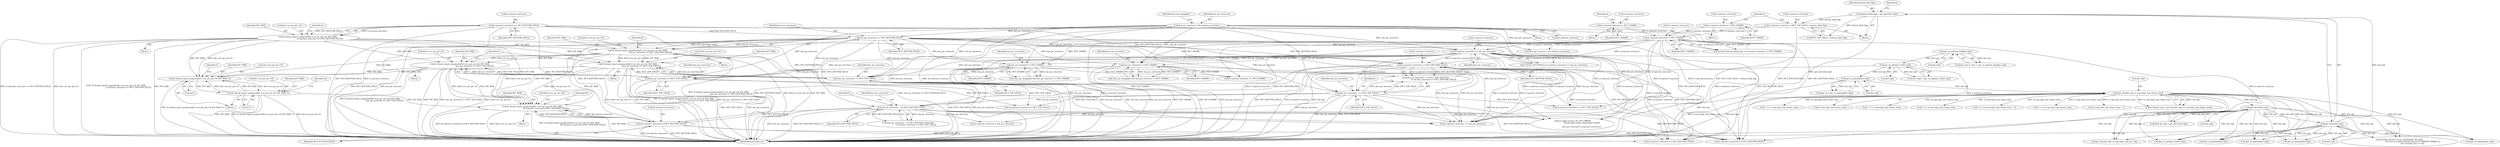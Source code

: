 digraph "0_FFmpeg_29ffeef5e73b8f41ff3a3f2242d356759c66f91f@API" {
"1001773" [label="(Call,ff_thread_report_progress(&h0->cur_pic_ptr->tf, INT_MAX,\n                                              h0->picture_structure==PICT_BOTTOM_FIELD))"];
"1001335" [label="(Call,ff_thread_report_progress(&h0->cur_pic_ptr->tf, INT_MAX,\n                                               last_pic_structure == PICT_TOP_FIELD))"];
"1001305" [label="(Call,ff_thread_report_progress(&h0->cur_pic_ptr->tf, INT_MAX,\n                                           last_pic_structure == PICT_BOTTOM_FIELD))"];
"1000210" [label="(Call,ff_thread_report_progress(&h->cur_pic_ptr->tf, INT_MAX,\n                                          h->picture_structure == PICT_BOTTOM_FIELD))"];
"1000218" [label="(Call,h->picture_structure == PICT_BOTTOM_FIELD)"];
"1001313" [label="(Call,last_pic_structure == PICT_BOTTOM_FIELD)"];
"1001017" [label="(Call,last_pic_structure = h0->picture_structure)"];
"1001343" [label="(Call,last_pic_structure == PICT_TOP_FIELD)"];
"1001331" [label="(Call,last_pic_structure != PICT_FRAME)"];
"1001321" [label="(Call,h->picture_structure == last_pic_structure)"];
"1001115" [label="(Call,h->picture_structure != PICT_FRAME)"];
"1001043" [label="(Call,h->picture_structure = PICT_FRAME)"];
"1001097" [label="(Call,h->picture_structure = PICT_FRAME)"];
"1001088" [label="(Call,h->picture_structure = PICT_TOP_FIELD + bottom_field_flag)"];
"1001081" [label="(Call,bottom_field_flag = get_bits1(&h->gb))"];
"1001083" [label="(Call,get_bits1(&h->gb))"];
"1001073" [label="(Call,get_bits1(&h->gb))"];
"1000997" [label="(Call,get_bits(&h->gb, h->sps.log2_max_frame_num))"];
"1000300" [label="(Call,get_ue_golomb(&h->gb))"];
"1000230" [label="(Call,get_ue_golomb_31(&h->gb))"];
"1000168" [label="(Call,get_ue_golomb_long(&h->gb))"];
"1001367" [label="(Call,ff_thread_report_progress(&h0->cur_pic_ptr->tf, INT_MAX,\n                                                   last_pic_structure == PICT_TOP_FIELD))"];
"1001375" [label="(Call,last_pic_structure == PICT_TOP_FIELD)"];
"1001363" [label="(Call,last_pic_structure != PICT_FRAME)"];
"1001581" [label="(Call,ff_thread_report_progress(&h->cur_pic_ptr->tf, INT_MAX, 1))"];
"1001572" [label="(Call,ff_thread_report_progress(&h->cur_pic_ptr->tf, INT_MAX, 0))"];
"1001781" [label="(Call,h0->picture_structure==PICT_BOTTOM_FIELD)"];
"1001387" [label="(Call,h->picture_structure == PICT_BOTTOM_FIELD)"];
"1001393" [label="(Call,last_pic_structure   == PICT_BOTTOM_FIELD)"];
"1001384" [label="(Call,last_pic_structure   == PICT_TOP_FIELD)"];
"1001096" [label="(Block,)"];
"1001208" [label="(Call,1 << h->sps.log2_max_frame_num)"];
"1002195" [label="(Call,get_se_golomb(&h->gb))"];
"1001774" [label="(Call,&h0->cur_pic_ptr->tf)"];
"1001082" [label="(Identifier,bottom_field_flag)"];
"1001084" [label="(Call,&h->gb)"];
"1000997" [label="(Call,get_bits(&h->gb, h->sps.log2_max_frame_num))"];
"1000209" [label="(Block,)"];
"1001104" [label="(Identifier,h)"];
"1002411" [label="(Call,ff_h264_decode_ref_pic_marking(h0, &h->gb,\n                                             !(h->avctx->active_thread_type & FF_THREAD_FRAME) ||\n                                             h0->current_slice == 0))"];
"1001437" [label="(Call,h->picture_structure = last_pic_structure)"];
"1001044" [label="(Call,h->picture_structure)"];
"1001788" [label="(Identifier,h0)"];
"1001780" [label="(Identifier,INT_MAX)"];
"1002109" [label="(Call,h->sps.log2_max_frame_num + 1)"];
"1001129" [label="(Call,last_pic_structure != h->picture_structure)"];
"1000211" [label="(Call,&h->cur_pic_ptr->tf)"];
"1001344" [label="(Identifier,last_pic_structure)"];
"1000998" [label="(Call,&h->gb)"];
"1001317" [label="(Call,!FIELD_PICTURE(h) || h->picture_structure == last_pic_structure)"];
"1001325" [label="(Identifier,last_pic_structure)"];
"1001385" [label="(Identifier,last_pic_structure)"];
"1001092" [label="(Call,PICT_TOP_FIELD + bottom_field_flag)"];
"1001572" [label="(Call,ff_thread_report_progress(&h->cur_pic_ptr->tf, INT_MAX, 0))"];
"1001743" [label="(Call,h->picture_structure == last_pic_structure)"];
"1001305" [label="(Call,ff_thread_report_progress(&h0->cur_pic_ptr->tf, INT_MAX,\n                                           last_pic_structure == PICT_BOTTOM_FIELD))"];
"1001314" [label="(Identifier,last_pic_structure)"];
"1001113" [label="(Identifier,h)"];
"1001588" [label="(Identifier,INT_MAX)"];
"1001088" [label="(Call,h->picture_structure = PICT_TOP_FIELD + bottom_field_flag)"];
"1001342" [label="(Identifier,INT_MAX)"];
"1000218" [label="(Call,h->picture_structure == PICT_BOTTOM_FIELD)"];
"1001334" [label="(Block,)"];
"1001083" [label="(Call,get_bits1(&h->gb))"];
"1000301" [label="(Call,&h->gb)"];
"1000298" [label="(Call,pps_id = get_ue_golomb(&h->gb))"];
"1000169" [label="(Call,&h->gb)"];
"1001313" [label="(Call,last_pic_structure == PICT_BOTTOM_FIELD)"];
"1001320" [label="(Identifier,h)"];
"1001363" [label="(Call,last_pic_structure != PICT_FRAME)"];
"1003331" [label="(Call,h->picture_structure == PICT_TOP_FIELD)"];
"1002066" [label="(Call,h->picture_structure == PICT_FRAME)"];
"1000993" [label="(Call,h->frame_num = get_bits(&h->gb, h->sps.log2_max_frame_num))"];
"1001374" [label="(Identifier,INT_MAX)"];
"1003435" [label="(MethodReturn,static int)"];
"1001111" [label="(Call,h->mb_field_decoding_flag = h->picture_structure != PICT_FRAME)"];
"1001785" [label="(Identifier,PICT_BOTTOM_FIELD)"];
"1001080" [label="(Block,)"];
"1001321" [label="(Call,h->picture_structure == last_pic_structure)"];
"1001328" [label="(Call,!last_pic_droppable && last_pic_structure != PICT_FRAME)"];
"1001453" [label="(Identifier,h)"];
"1001781" [label="(Call,h0->picture_structure==PICT_BOTTOM_FIELD)"];
"1001101" [label="(Identifier,PICT_FRAME)"];
"1001479" [label="(Call,1 << h->sps.log2_max_frame_num)"];
"1001331" [label="(Call,last_pic_structure != PICT_FRAME)"];
"1001392" [label="(Call,last_pic_structure   == PICT_BOTTOM_FIELD &&\n                           h->picture_structure == PICT_TOP_FIELD)"];
"1001589" [label="(Literal,1)"];
"1001386" [label="(Identifier,PICT_TOP_FIELD)"];
"1001343" [label="(Call,last_pic_structure == PICT_TOP_FIELD)"];
"1000225" [label="(Identifier,h)"];
"1002122" [label="(Call,get_ue_golomb(&h->gb))"];
"1001388" [label="(Call,h->picture_structure)"];
"1000127" [label="(Block,)"];
"1001002" [label="(Call,h->sps.log2_max_frame_num)"];
"1001023" [label="(Identifier,last_pic_droppable)"];
"1000230" [label="(Call,get_ue_golomb_31(&h->gb))"];
"1001336" [label="(Call,&h0->cur_pic_ptr->tf)"];
"1001312" [label="(Identifier,INT_MAX)"];
"1001377" [label="(Identifier,PICT_TOP_FIELD)"];
"1001322" [label="(Call,h->picture_structure)"];
"1001580" [label="(Literal,0)"];
"1001579" [label="(Identifier,INT_MAX)"];
"1001119" [label="(Identifier,PICT_FRAME)"];
"1001396" [label="(Call,h->picture_structure == PICT_TOP_FIELD)"];
"1001773" [label="(Call,ff_thread_report_progress(&h0->cur_pic_ptr->tf, INT_MAX,\n                                              h0->picture_structure==PICT_BOTTOM_FIELD))"];
"1001782" [label="(Call,h0->picture_structure)"];
"1001395" [label="(Identifier,PICT_BOTTOM_FIELD)"];
"1001097" [label="(Call,h->picture_structure = PICT_FRAME)"];
"1001018" [label="(Identifier,last_pic_structure)"];
"1001043" [label="(Call,h->picture_structure = PICT_FRAME)"];
"1001398" [label="(Identifier,h)"];
"1001591" [label="(Identifier,ret)"];
"1001772" [label="(Block,)"];
"1001391" [label="(Identifier,PICT_BOTTOM_FIELD)"];
"1000219" [label="(Call,h->picture_structure)"];
"1001375" [label="(Call,last_pic_structure == PICT_TOP_FIELD)"];
"1001360" [label="(Call,!last_pic_droppable && last_pic_structure != PICT_FRAME)"];
"1001573" [label="(Call,&h->cur_pic_ptr->tf)"];
"1002502" [label="(Call,get_ue_golomb_31(&h->gb))"];
"1001582" [label="(Call,&h->cur_pic_ptr->tf)"];
"1001017" [label="(Call,last_pic_structure = h0->picture_structure)"];
"1001333" [label="(Identifier,PICT_FRAME)"];
"1002538" [label="(Call,get_se_golomb(&h->gb))"];
"1000166" [label="(Call,first_mb_in_slice = get_ue_golomb_long(&h->gb))"];
"1000217" [label="(Identifier,INT_MAX)"];
"1001115" [label="(Call,h->picture_structure != PICT_FRAME)"];
"1001845" [label="(Call,h->picture_structure == PICT_BOTTOM_FIELD)"];
"1001089" [label="(Call,h->picture_structure)"];
"1002140" [label="(Call,get_bits(&h->gb, h->sps.log2_max_poc_lsb))"];
"1001393" [label="(Call,last_pic_structure   == PICT_BOTTOM_FIELD)"];
"1001071" [label="(Call,field_pic_flag = get_bits1(&h->gb))"];
"1000300" [label="(Call,get_ue_golomb(&h->gb))"];
"1001556" [label="(Call,1 << h->sps.log2_max_frame_num)"];
"1001073" [label="(Call,get_bits1(&h->gb))"];
"1001366" [label="(Block,)"];
"1002083" [label="(Call,1 << h->sps.log2_max_frame_num)"];
"1001090" [label="(Identifier,h)"];
"1001387" [label="(Call,h->picture_structure == PICT_BOTTOM_FIELD)"];
"1001394" [label="(Identifier,last_pic_structure)"];
"1001384" [label="(Call,last_pic_structure   == PICT_TOP_FIELD)"];
"1001116" [label="(Call,h->picture_structure)"];
"1001081" [label="(Call,bottom_field_flag = get_bits1(&h->gb))"];
"1001304" [label="(Block,)"];
"1001042" [label="(Block,)"];
"1001581" [label="(Call,ff_thread_report_progress(&h->cur_pic_ptr->tf, INT_MAX, 1))"];
"1000231" [label="(Call,&h->gb)"];
"1001365" [label="(Identifier,PICT_FRAME)"];
"1001389" [label="(Identifier,h)"];
"1001098" [label="(Call,h->picture_structure)"];
"1000228" [label="(Call,slice_type = get_ue_golomb_31(&h->gb))"];
"1002107" [label="(Call,1 << (h->sps.log2_max_frame_num + 1))"];
"1001376" [label="(Identifier,last_pic_structure)"];
"1001364" [label="(Identifier,last_pic_structure)"];
"1000210" [label="(Call,ff_thread_report_progress(&h->cur_pic_ptr->tf, INT_MAX,\n                                          h->picture_structure == PICT_BOTTOM_FIELD))"];
"1000222" [label="(Identifier,PICT_BOTTOM_FIELD)"];
"1001074" [label="(Call,&h->gb)"];
"1001047" [label="(Identifier,PICT_FRAME)"];
"1001367" [label="(Call,ff_thread_report_progress(&h0->cur_pic_ptr->tf, INT_MAX,\n                                                   last_pic_structure == PICT_TOP_FIELD))"];
"1001306" [label="(Call,&h0->cur_pic_ptr->tf)"];
"1001402" [label="(Call,av_log(h->avctx, AV_LOG_ERROR,\n                               \"Invalid field mode combination %d/%d\n\",\n                               last_pic_structure, h->picture_structure))"];
"1001335" [label="(Call,ff_thread_report_progress(&h0->cur_pic_ptr->tf, INT_MAX,\n                                               last_pic_structure == PICT_TOP_FIELD))"];
"1002248" [label="(Call,get_ue_golomb(&h->gb))"];
"1002039" [label="(Call,h->picture_structure == PICT_BOTTOM_FIELD)"];
"1001368" [label="(Call,&h0->cur_pic_ptr->tf)"];
"1001332" [label="(Identifier,last_pic_structure)"];
"1001486" [label="(Block,)"];
"1000168" [label="(Call,get_ue_golomb_long(&h->gb))"];
"1001383" [label="(Call,last_pic_structure   == PICT_TOP_FIELD &&\n                           h->picture_structure == PICT_BOTTOM_FIELD)"];
"1001315" [label="(Identifier,PICT_BOTTOM_FIELD)"];
"1001019" [label="(Call,h0->picture_structure)"];
"1001585" [label="(Identifier,h)"];
"1001345" [label="(Identifier,PICT_TOP_FIELD)"];
"1001773" -> "1001772"  [label="AST: "];
"1001773" -> "1001781"  [label="CFG: "];
"1001774" -> "1001773"  [label="AST: "];
"1001780" -> "1001773"  [label="AST: "];
"1001781" -> "1001773"  [label="AST: "];
"1001788" -> "1001773"  [label="CFG: "];
"1001773" -> "1003435"  [label="DDG: INT_MAX"];
"1001773" -> "1003435"  [label="DDG: h0->picture_structure==PICT_BOTTOM_FIELD"];
"1001773" -> "1003435"  [label="DDG: &h0->cur_pic_ptr->tf"];
"1001773" -> "1003435"  [label="DDG: ff_thread_report_progress(&h0->cur_pic_ptr->tf, INT_MAX,\n                                              h0->picture_structure==PICT_BOTTOM_FIELD)"];
"1001335" -> "1001773"  [label="DDG: &h0->cur_pic_ptr->tf"];
"1001335" -> "1001773"  [label="DDG: INT_MAX"];
"1001305" -> "1001773"  [label="DDG: &h0->cur_pic_ptr->tf"];
"1001305" -> "1001773"  [label="DDG: INT_MAX"];
"1001367" -> "1001773"  [label="DDG: &h0->cur_pic_ptr->tf"];
"1001367" -> "1001773"  [label="DDG: INT_MAX"];
"1000210" -> "1001773"  [label="DDG: INT_MAX"];
"1001581" -> "1001773"  [label="DDG: INT_MAX"];
"1001781" -> "1001773"  [label="DDG: h0->picture_structure"];
"1001781" -> "1001773"  [label="DDG: PICT_BOTTOM_FIELD"];
"1001335" -> "1001334"  [label="AST: "];
"1001335" -> "1001343"  [label="CFG: "];
"1001336" -> "1001335"  [label="AST: "];
"1001342" -> "1001335"  [label="AST: "];
"1001343" -> "1001335"  [label="AST: "];
"1001453" -> "1001335"  [label="CFG: "];
"1001335" -> "1003435"  [label="DDG: INT_MAX"];
"1001335" -> "1003435"  [label="DDG: last_pic_structure == PICT_TOP_FIELD"];
"1001335" -> "1003435"  [label="DDG: ff_thread_report_progress(&h0->cur_pic_ptr->tf, INT_MAX,\n                                               last_pic_structure == PICT_TOP_FIELD)"];
"1001335" -> "1003435"  [label="DDG: &h0->cur_pic_ptr->tf"];
"1001305" -> "1001335"  [label="DDG: &h0->cur_pic_ptr->tf"];
"1001305" -> "1001335"  [label="DDG: INT_MAX"];
"1000210" -> "1001335"  [label="DDG: INT_MAX"];
"1001343" -> "1001335"  [label="DDG: last_pic_structure"];
"1001343" -> "1001335"  [label="DDG: PICT_TOP_FIELD"];
"1001335" -> "1001572"  [label="DDG: INT_MAX"];
"1001305" -> "1001304"  [label="AST: "];
"1001305" -> "1001313"  [label="CFG: "];
"1001306" -> "1001305"  [label="AST: "];
"1001312" -> "1001305"  [label="AST: "];
"1001313" -> "1001305"  [label="AST: "];
"1001320" -> "1001305"  [label="CFG: "];
"1001305" -> "1003435"  [label="DDG: INT_MAX"];
"1001305" -> "1003435"  [label="DDG: last_pic_structure == PICT_BOTTOM_FIELD"];
"1001305" -> "1003435"  [label="DDG: ff_thread_report_progress(&h0->cur_pic_ptr->tf, INT_MAX,\n                                           last_pic_structure == PICT_BOTTOM_FIELD)"];
"1001305" -> "1003435"  [label="DDG: &h0->cur_pic_ptr->tf"];
"1000210" -> "1001305"  [label="DDG: INT_MAX"];
"1001313" -> "1001305"  [label="DDG: last_pic_structure"];
"1001313" -> "1001305"  [label="DDG: PICT_BOTTOM_FIELD"];
"1001305" -> "1001367"  [label="DDG: &h0->cur_pic_ptr->tf"];
"1001305" -> "1001367"  [label="DDG: INT_MAX"];
"1001305" -> "1001572"  [label="DDG: INT_MAX"];
"1000210" -> "1000209"  [label="AST: "];
"1000210" -> "1000218"  [label="CFG: "];
"1000211" -> "1000210"  [label="AST: "];
"1000217" -> "1000210"  [label="AST: "];
"1000218" -> "1000210"  [label="AST: "];
"1000225" -> "1000210"  [label="CFG: "];
"1000210" -> "1003435"  [label="DDG: ff_thread_report_progress(&h->cur_pic_ptr->tf, INT_MAX,\n                                          h->picture_structure == PICT_BOTTOM_FIELD)"];
"1000210" -> "1003435"  [label="DDG: INT_MAX"];
"1000210" -> "1003435"  [label="DDG: h->picture_structure == PICT_BOTTOM_FIELD"];
"1000210" -> "1003435"  [label="DDG: &h->cur_pic_ptr->tf"];
"1000218" -> "1000210"  [label="DDG: h->picture_structure"];
"1000218" -> "1000210"  [label="DDG: PICT_BOTTOM_FIELD"];
"1000210" -> "1001367"  [label="DDG: INT_MAX"];
"1000210" -> "1001383"  [label="DDG: h->picture_structure == PICT_BOTTOM_FIELD"];
"1000210" -> "1001572"  [label="DDG: &h->cur_pic_ptr->tf"];
"1000210" -> "1001572"  [label="DDG: INT_MAX"];
"1000218" -> "1000222"  [label="CFG: "];
"1000219" -> "1000218"  [label="AST: "];
"1000222" -> "1000218"  [label="AST: "];
"1000218" -> "1003435"  [label="DDG: h->picture_structure"];
"1000218" -> "1003435"  [label="DDG: PICT_BOTTOM_FIELD"];
"1000218" -> "1001313"  [label="DDG: PICT_BOTTOM_FIELD"];
"1000218" -> "1001387"  [label="DDG: PICT_BOTTOM_FIELD"];
"1000218" -> "1001393"  [label="DDG: PICT_BOTTOM_FIELD"];
"1000218" -> "1001781"  [label="DDG: PICT_BOTTOM_FIELD"];
"1000218" -> "1001845"  [label="DDG: PICT_BOTTOM_FIELD"];
"1000218" -> "1002039"  [label="DDG: PICT_BOTTOM_FIELD"];
"1001313" -> "1001315"  [label="CFG: "];
"1001314" -> "1001313"  [label="AST: "];
"1001315" -> "1001313"  [label="AST: "];
"1001313" -> "1003435"  [label="DDG: PICT_BOTTOM_FIELD"];
"1001313" -> "1003435"  [label="DDG: last_pic_structure"];
"1001017" -> "1001313"  [label="DDG: last_pic_structure"];
"1001313" -> "1001321"  [label="DDG: last_pic_structure"];
"1001313" -> "1001331"  [label="DDG: last_pic_structure"];
"1001313" -> "1001343"  [label="DDG: last_pic_structure"];
"1001313" -> "1001363"  [label="DDG: last_pic_structure"];
"1001313" -> "1001375"  [label="DDG: last_pic_structure"];
"1001313" -> "1001384"  [label="DDG: last_pic_structure"];
"1001313" -> "1001387"  [label="DDG: PICT_BOTTOM_FIELD"];
"1001313" -> "1001393"  [label="DDG: PICT_BOTTOM_FIELD"];
"1001313" -> "1001743"  [label="DDG: last_pic_structure"];
"1001313" -> "1001781"  [label="DDG: PICT_BOTTOM_FIELD"];
"1001313" -> "1001845"  [label="DDG: PICT_BOTTOM_FIELD"];
"1001313" -> "1002039"  [label="DDG: PICT_BOTTOM_FIELD"];
"1001017" -> "1000127"  [label="AST: "];
"1001017" -> "1001019"  [label="CFG: "];
"1001018" -> "1001017"  [label="AST: "];
"1001019" -> "1001017"  [label="AST: "];
"1001023" -> "1001017"  [label="CFG: "];
"1001017" -> "1003435"  [label="DDG: last_pic_structure"];
"1001017" -> "1003435"  [label="DDG: h0->picture_structure"];
"1001017" -> "1001129"  [label="DDG: last_pic_structure"];
"1001017" -> "1001321"  [label="DDG: last_pic_structure"];
"1001017" -> "1001331"  [label="DDG: last_pic_structure"];
"1001017" -> "1001343"  [label="DDG: last_pic_structure"];
"1001017" -> "1001363"  [label="DDG: last_pic_structure"];
"1001017" -> "1001375"  [label="DDG: last_pic_structure"];
"1001017" -> "1001384"  [label="DDG: last_pic_structure"];
"1001017" -> "1001743"  [label="DDG: last_pic_structure"];
"1001343" -> "1001345"  [label="CFG: "];
"1001344" -> "1001343"  [label="AST: "];
"1001345" -> "1001343"  [label="AST: "];
"1001343" -> "1003435"  [label="DDG: last_pic_structure"];
"1001343" -> "1003435"  [label="DDG: PICT_TOP_FIELD"];
"1001331" -> "1001343"  [label="DDG: last_pic_structure"];
"1001321" -> "1001343"  [label="DDG: last_pic_structure"];
"1001343" -> "1001743"  [label="DDG: last_pic_structure"];
"1001343" -> "1003331"  [label="DDG: PICT_TOP_FIELD"];
"1001331" -> "1001328"  [label="AST: "];
"1001331" -> "1001333"  [label="CFG: "];
"1001332" -> "1001331"  [label="AST: "];
"1001333" -> "1001331"  [label="AST: "];
"1001328" -> "1001331"  [label="CFG: "];
"1001331" -> "1003435"  [label="DDG: PICT_FRAME"];
"1001331" -> "1003435"  [label="DDG: last_pic_structure"];
"1001331" -> "1001328"  [label="DDG: last_pic_structure"];
"1001331" -> "1001328"  [label="DDG: PICT_FRAME"];
"1001321" -> "1001331"  [label="DDG: last_pic_structure"];
"1001115" -> "1001331"  [label="DDG: PICT_FRAME"];
"1001331" -> "1001743"  [label="DDG: last_pic_structure"];
"1001331" -> "1002066"  [label="DDG: PICT_FRAME"];
"1001321" -> "1001317"  [label="AST: "];
"1001321" -> "1001325"  [label="CFG: "];
"1001322" -> "1001321"  [label="AST: "];
"1001325" -> "1001321"  [label="AST: "];
"1001317" -> "1001321"  [label="CFG: "];
"1001321" -> "1003435"  [label="DDG: h->picture_structure"];
"1001321" -> "1003435"  [label="DDG: last_pic_structure"];
"1001321" -> "1001317"  [label="DDG: h->picture_structure"];
"1001321" -> "1001317"  [label="DDG: last_pic_structure"];
"1001115" -> "1001321"  [label="DDG: h->picture_structure"];
"1001321" -> "1001363"  [label="DDG: last_pic_structure"];
"1001321" -> "1001375"  [label="DDG: last_pic_structure"];
"1001321" -> "1001384"  [label="DDG: last_pic_structure"];
"1001321" -> "1001387"  [label="DDG: h->picture_structure"];
"1001321" -> "1001396"  [label="DDG: h->picture_structure"];
"1001321" -> "1001402"  [label="DDG: h->picture_structure"];
"1001321" -> "1001743"  [label="DDG: h->picture_structure"];
"1001321" -> "1001743"  [label="DDG: last_pic_structure"];
"1001321" -> "1001845"  [label="DDG: h->picture_structure"];
"1001321" -> "1002039"  [label="DDG: h->picture_structure"];
"1001115" -> "1001111"  [label="AST: "];
"1001115" -> "1001119"  [label="CFG: "];
"1001116" -> "1001115"  [label="AST: "];
"1001119" -> "1001115"  [label="AST: "];
"1001111" -> "1001115"  [label="CFG: "];
"1001115" -> "1003435"  [label="DDG: h->picture_structure"];
"1001115" -> "1003435"  [label="DDG: PICT_FRAME"];
"1001115" -> "1001111"  [label="DDG: h->picture_structure"];
"1001115" -> "1001111"  [label="DDG: PICT_FRAME"];
"1001043" -> "1001115"  [label="DDG: h->picture_structure"];
"1001097" -> "1001115"  [label="DDG: h->picture_structure"];
"1001088" -> "1001115"  [label="DDG: h->picture_structure"];
"1001115" -> "1001129"  [label="DDG: h->picture_structure"];
"1001115" -> "1001363"  [label="DDG: PICT_FRAME"];
"1001115" -> "1001387"  [label="DDG: h->picture_structure"];
"1001115" -> "1001396"  [label="DDG: h->picture_structure"];
"1001115" -> "1001402"  [label="DDG: h->picture_structure"];
"1001115" -> "1001743"  [label="DDG: h->picture_structure"];
"1001115" -> "1001845"  [label="DDG: h->picture_structure"];
"1001115" -> "1002039"  [label="DDG: h->picture_structure"];
"1001115" -> "1002066"  [label="DDG: PICT_FRAME"];
"1001043" -> "1001042"  [label="AST: "];
"1001043" -> "1001047"  [label="CFG: "];
"1001044" -> "1001043"  [label="AST: "];
"1001047" -> "1001043"  [label="AST: "];
"1001113" -> "1001043"  [label="CFG: "];
"1001097" -> "1001096"  [label="AST: "];
"1001097" -> "1001101"  [label="CFG: "];
"1001098" -> "1001097"  [label="AST: "];
"1001101" -> "1001097"  [label="AST: "];
"1001104" -> "1001097"  [label="CFG: "];
"1001088" -> "1001080"  [label="AST: "];
"1001088" -> "1001092"  [label="CFG: "];
"1001089" -> "1001088"  [label="AST: "];
"1001092" -> "1001088"  [label="AST: "];
"1001113" -> "1001088"  [label="CFG: "];
"1001088" -> "1003435"  [label="DDG: PICT_TOP_FIELD + bottom_field_flag"];
"1001081" -> "1001088"  [label="DDG: bottom_field_flag"];
"1001081" -> "1001080"  [label="AST: "];
"1001081" -> "1001083"  [label="CFG: "];
"1001082" -> "1001081"  [label="AST: "];
"1001083" -> "1001081"  [label="AST: "];
"1001090" -> "1001081"  [label="CFG: "];
"1001081" -> "1003435"  [label="DDG: get_bits1(&h->gb)"];
"1001083" -> "1001081"  [label="DDG: &h->gb"];
"1001081" -> "1001092"  [label="DDG: bottom_field_flag"];
"1001083" -> "1001084"  [label="CFG: "];
"1001084" -> "1001083"  [label="AST: "];
"1001083" -> "1003435"  [label="DDG: &h->gb"];
"1001073" -> "1001083"  [label="DDG: &h->gb"];
"1001083" -> "1002122"  [label="DDG: &h->gb"];
"1001083" -> "1002140"  [label="DDG: &h->gb"];
"1001083" -> "1002195"  [label="DDG: &h->gb"];
"1001083" -> "1002248"  [label="DDG: &h->gb"];
"1001083" -> "1002411"  [label="DDG: &h->gb"];
"1001083" -> "1002502"  [label="DDG: &h->gb"];
"1001083" -> "1002538"  [label="DDG: &h->gb"];
"1001073" -> "1001071"  [label="AST: "];
"1001073" -> "1001074"  [label="CFG: "];
"1001074" -> "1001073"  [label="AST: "];
"1001071" -> "1001073"  [label="CFG: "];
"1001073" -> "1003435"  [label="DDG: &h->gb"];
"1001073" -> "1001071"  [label="DDG: &h->gb"];
"1000997" -> "1001073"  [label="DDG: &h->gb"];
"1001073" -> "1002122"  [label="DDG: &h->gb"];
"1001073" -> "1002140"  [label="DDG: &h->gb"];
"1001073" -> "1002195"  [label="DDG: &h->gb"];
"1001073" -> "1002248"  [label="DDG: &h->gb"];
"1001073" -> "1002411"  [label="DDG: &h->gb"];
"1001073" -> "1002502"  [label="DDG: &h->gb"];
"1001073" -> "1002538"  [label="DDG: &h->gb"];
"1000997" -> "1000993"  [label="AST: "];
"1000997" -> "1001002"  [label="CFG: "];
"1000998" -> "1000997"  [label="AST: "];
"1001002" -> "1000997"  [label="AST: "];
"1000993" -> "1000997"  [label="CFG: "];
"1000997" -> "1003435"  [label="DDG: &h->gb"];
"1000997" -> "1003435"  [label="DDG: h->sps.log2_max_frame_num"];
"1000997" -> "1000993"  [label="DDG: &h->gb"];
"1000997" -> "1000993"  [label="DDG: h->sps.log2_max_frame_num"];
"1000300" -> "1000997"  [label="DDG: &h->gb"];
"1000997" -> "1001208"  [label="DDG: h->sps.log2_max_frame_num"];
"1000997" -> "1001479"  [label="DDG: h->sps.log2_max_frame_num"];
"1000997" -> "1001556"  [label="DDG: h->sps.log2_max_frame_num"];
"1000997" -> "1002083"  [label="DDG: h->sps.log2_max_frame_num"];
"1000997" -> "1002107"  [label="DDG: h->sps.log2_max_frame_num"];
"1000997" -> "1002109"  [label="DDG: h->sps.log2_max_frame_num"];
"1000997" -> "1002122"  [label="DDG: &h->gb"];
"1000997" -> "1002140"  [label="DDG: &h->gb"];
"1000997" -> "1002195"  [label="DDG: &h->gb"];
"1000997" -> "1002248"  [label="DDG: &h->gb"];
"1000997" -> "1002411"  [label="DDG: &h->gb"];
"1000997" -> "1002502"  [label="DDG: &h->gb"];
"1000997" -> "1002538"  [label="DDG: &h->gb"];
"1000300" -> "1000298"  [label="AST: "];
"1000300" -> "1000301"  [label="CFG: "];
"1000301" -> "1000300"  [label="AST: "];
"1000298" -> "1000300"  [label="CFG: "];
"1000300" -> "1003435"  [label="DDG: &h->gb"];
"1000300" -> "1000298"  [label="DDG: &h->gb"];
"1000230" -> "1000300"  [label="DDG: &h->gb"];
"1000230" -> "1000228"  [label="AST: "];
"1000230" -> "1000231"  [label="CFG: "];
"1000231" -> "1000230"  [label="AST: "];
"1000228" -> "1000230"  [label="CFG: "];
"1000230" -> "1003435"  [label="DDG: &h->gb"];
"1000230" -> "1000228"  [label="DDG: &h->gb"];
"1000168" -> "1000230"  [label="DDG: &h->gb"];
"1000168" -> "1000166"  [label="AST: "];
"1000168" -> "1000169"  [label="CFG: "];
"1000169" -> "1000168"  [label="AST: "];
"1000166" -> "1000168"  [label="CFG: "];
"1000168" -> "1000166"  [label="DDG: &h->gb"];
"1001367" -> "1001366"  [label="AST: "];
"1001367" -> "1001375"  [label="CFG: "];
"1001368" -> "1001367"  [label="AST: "];
"1001374" -> "1001367"  [label="AST: "];
"1001375" -> "1001367"  [label="AST: "];
"1001453" -> "1001367"  [label="CFG: "];
"1001367" -> "1003435"  [label="DDG: ff_thread_report_progress(&h0->cur_pic_ptr->tf, INT_MAX,\n                                                   last_pic_structure == PICT_TOP_FIELD)"];
"1001367" -> "1003435"  [label="DDG: INT_MAX"];
"1001367" -> "1003435"  [label="DDG: last_pic_structure == PICT_TOP_FIELD"];
"1001367" -> "1003435"  [label="DDG: &h0->cur_pic_ptr->tf"];
"1001375" -> "1001367"  [label="DDG: last_pic_structure"];
"1001375" -> "1001367"  [label="DDG: PICT_TOP_FIELD"];
"1001367" -> "1001572"  [label="DDG: INT_MAX"];
"1001375" -> "1001377"  [label="CFG: "];
"1001376" -> "1001375"  [label="AST: "];
"1001377" -> "1001375"  [label="AST: "];
"1001375" -> "1003435"  [label="DDG: PICT_TOP_FIELD"];
"1001375" -> "1003435"  [label="DDG: last_pic_structure"];
"1001363" -> "1001375"  [label="DDG: last_pic_structure"];
"1001375" -> "1001743"  [label="DDG: last_pic_structure"];
"1001375" -> "1003331"  [label="DDG: PICT_TOP_FIELD"];
"1001363" -> "1001360"  [label="AST: "];
"1001363" -> "1001365"  [label="CFG: "];
"1001364" -> "1001363"  [label="AST: "];
"1001365" -> "1001363"  [label="AST: "];
"1001360" -> "1001363"  [label="CFG: "];
"1001363" -> "1003435"  [label="DDG: last_pic_structure"];
"1001363" -> "1003435"  [label="DDG: PICT_FRAME"];
"1001363" -> "1001360"  [label="DDG: last_pic_structure"];
"1001363" -> "1001360"  [label="DDG: PICT_FRAME"];
"1001363" -> "1001743"  [label="DDG: last_pic_structure"];
"1001363" -> "1002066"  [label="DDG: PICT_FRAME"];
"1001581" -> "1001486"  [label="AST: "];
"1001581" -> "1001589"  [label="CFG: "];
"1001582" -> "1001581"  [label="AST: "];
"1001588" -> "1001581"  [label="AST: "];
"1001589" -> "1001581"  [label="AST: "];
"1001591" -> "1001581"  [label="CFG: "];
"1001581" -> "1003435"  [label="DDG: &h->cur_pic_ptr->tf"];
"1001581" -> "1003435"  [label="DDG: INT_MAX"];
"1001581" -> "1003435"  [label="DDG: ff_thread_report_progress(&h->cur_pic_ptr->tf, INT_MAX, 1)"];
"1001581" -> "1001572"  [label="DDG: &h->cur_pic_ptr->tf"];
"1001581" -> "1001572"  [label="DDG: INT_MAX"];
"1001572" -> "1001581"  [label="DDG: &h->cur_pic_ptr->tf"];
"1001572" -> "1001581"  [label="DDG: INT_MAX"];
"1001572" -> "1001486"  [label="AST: "];
"1001572" -> "1001580"  [label="CFG: "];
"1001573" -> "1001572"  [label="AST: "];
"1001579" -> "1001572"  [label="AST: "];
"1001580" -> "1001572"  [label="AST: "];
"1001585" -> "1001572"  [label="CFG: "];
"1001572" -> "1003435"  [label="DDG: ff_thread_report_progress(&h->cur_pic_ptr->tf, INT_MAX, 0)"];
"1001781" -> "1001785"  [label="CFG: "];
"1001782" -> "1001781"  [label="AST: "];
"1001785" -> "1001781"  [label="AST: "];
"1001781" -> "1003435"  [label="DDG: h0->picture_structure"];
"1001781" -> "1003435"  [label="DDG: PICT_BOTTOM_FIELD"];
"1001387" -> "1001781"  [label="DDG: PICT_BOTTOM_FIELD"];
"1001393" -> "1001781"  [label="DDG: PICT_BOTTOM_FIELD"];
"1001781" -> "1001845"  [label="DDG: PICT_BOTTOM_FIELD"];
"1001781" -> "1002039"  [label="DDG: PICT_BOTTOM_FIELD"];
"1001387" -> "1001383"  [label="AST: "];
"1001387" -> "1001391"  [label="CFG: "];
"1001388" -> "1001387"  [label="AST: "];
"1001391" -> "1001387"  [label="AST: "];
"1001383" -> "1001387"  [label="CFG: "];
"1001387" -> "1003435"  [label="DDG: h->picture_structure"];
"1001387" -> "1003435"  [label="DDG: PICT_BOTTOM_FIELD"];
"1001387" -> "1001383"  [label="DDG: h->picture_structure"];
"1001387" -> "1001383"  [label="DDG: PICT_BOTTOM_FIELD"];
"1001387" -> "1001393"  [label="DDG: PICT_BOTTOM_FIELD"];
"1001387" -> "1001396"  [label="DDG: h->picture_structure"];
"1001387" -> "1001402"  [label="DDG: h->picture_structure"];
"1001387" -> "1001743"  [label="DDG: h->picture_structure"];
"1001387" -> "1001845"  [label="DDG: h->picture_structure"];
"1001387" -> "1001845"  [label="DDG: PICT_BOTTOM_FIELD"];
"1001387" -> "1002039"  [label="DDG: h->picture_structure"];
"1001387" -> "1002039"  [label="DDG: PICT_BOTTOM_FIELD"];
"1001393" -> "1001392"  [label="AST: "];
"1001393" -> "1001395"  [label="CFG: "];
"1001394" -> "1001393"  [label="AST: "];
"1001395" -> "1001393"  [label="AST: "];
"1001398" -> "1001393"  [label="CFG: "];
"1001392" -> "1001393"  [label="CFG: "];
"1001393" -> "1003435"  [label="DDG: last_pic_structure"];
"1001393" -> "1003435"  [label="DDG: PICT_BOTTOM_FIELD"];
"1001393" -> "1001392"  [label="DDG: last_pic_structure"];
"1001393" -> "1001392"  [label="DDG: PICT_BOTTOM_FIELD"];
"1001384" -> "1001393"  [label="DDG: last_pic_structure"];
"1001393" -> "1001402"  [label="DDG: last_pic_structure"];
"1001393" -> "1001437"  [label="DDG: last_pic_structure"];
"1001393" -> "1001743"  [label="DDG: last_pic_structure"];
"1001393" -> "1001845"  [label="DDG: PICT_BOTTOM_FIELD"];
"1001393" -> "1002039"  [label="DDG: PICT_BOTTOM_FIELD"];
"1001384" -> "1001383"  [label="AST: "];
"1001384" -> "1001386"  [label="CFG: "];
"1001385" -> "1001384"  [label="AST: "];
"1001386" -> "1001384"  [label="AST: "];
"1001389" -> "1001384"  [label="CFG: "];
"1001383" -> "1001384"  [label="CFG: "];
"1001384" -> "1003435"  [label="DDG: last_pic_structure"];
"1001384" -> "1003435"  [label="DDG: PICT_TOP_FIELD"];
"1001384" -> "1001383"  [label="DDG: last_pic_structure"];
"1001384" -> "1001383"  [label="DDG: PICT_TOP_FIELD"];
"1001384" -> "1001396"  [label="DDG: PICT_TOP_FIELD"];
"1001384" -> "1001402"  [label="DDG: last_pic_structure"];
"1001384" -> "1001437"  [label="DDG: last_pic_structure"];
"1001384" -> "1001743"  [label="DDG: last_pic_structure"];
"1001384" -> "1003331"  [label="DDG: PICT_TOP_FIELD"];
}

